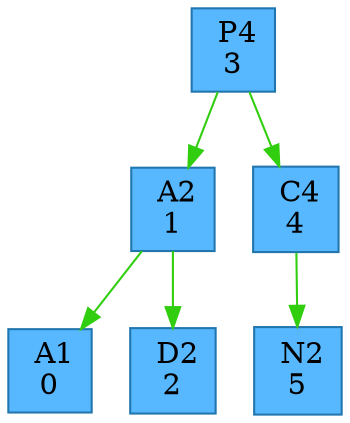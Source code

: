 digraph G {
   node[shape = square, style = filled, fillcolor = "#57B8FF", color = "#2176AE"];
   edge[color = "#31CEFO"];
" P4" [label=" P4
3"];
" P4" -> " A2";
" A2" [label=" A2
1"];
" A2" -> " A1";
" A1" [label=" A1
0"];
" A2" -> " D2";
" D2" [label=" D2
2"];
" P4" -> " C4";
" C4" [label=" C4
4"];
" C4" -> " N2";
" N2" [label=" N2
5"];

}
